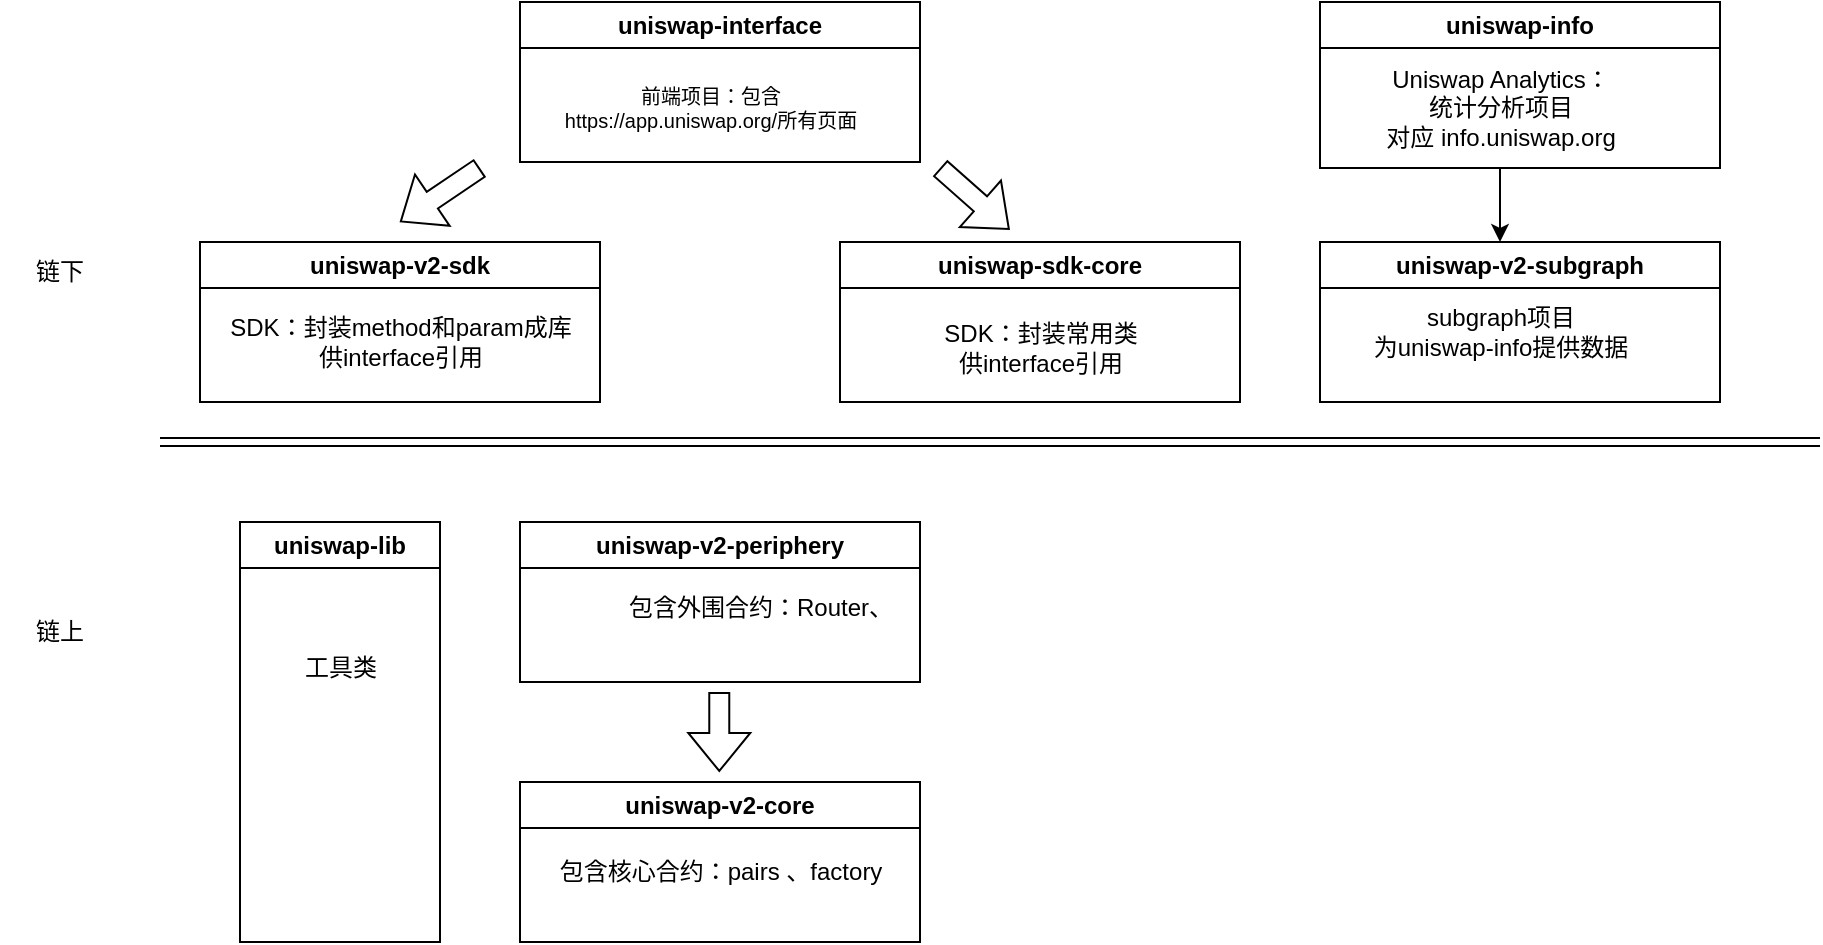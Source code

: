 <mxfile version="21.6.9" type="github">
  <diagram name="第 1 页" id="koWzIlelXBfN0tAOrRkD">
    <mxGraphModel dx="1006" dy="564" grid="1" gridSize="10" guides="1" tooltips="1" connect="1" arrows="1" fold="1" page="1" pageScale="1" pageWidth="1169" pageHeight="827" math="0" shadow="0">
      <root>
        <mxCell id="0" />
        <mxCell id="1" parent="0" />
        <mxCell id="kfU6DUed51PpgYBPSKgS-2" value="uniswap-interface" style="swimlane;whiteSpace=wrap;html=1;" parent="1" vertex="1">
          <mxGeometry x="440" y="200" width="200" height="80" as="geometry" />
        </mxCell>
        <mxCell id="CsVXj2xBOCSqVsRRStVS-1" value="&lt;font style=&quot;font-size: 10px;&quot;&gt;前端项目：包含&lt;br style=&quot;font-size: 10px;&quot;&gt;https://app.uniswap.org/所有页面&lt;/font&gt;" style="text;html=1;align=center;verticalAlign=middle;resizable=0;points=[];autosize=1;strokeColor=none;fillColor=none;fontSize=10;" vertex="1" parent="kfU6DUed51PpgYBPSKgS-2">
          <mxGeometry x="-5" y="33" width="200" height="40" as="geometry" />
        </mxCell>
        <mxCell id="kfU6DUed51PpgYBPSKgS-4" value="uniswap-sdk-core" style="swimlane;whiteSpace=wrap;html=1;" parent="1" vertex="1">
          <mxGeometry x="600" y="320" width="200" height="80" as="geometry">
            <mxRectangle x="600" y="320" width="140" height="30" as="alternateBounds" />
          </mxGeometry>
        </mxCell>
        <mxCell id="kfU6DUed51PpgYBPSKgS-5" value="uniswap-v2-sdk" style="swimlane;whiteSpace=wrap;html=1;" parent="1" vertex="1">
          <mxGeometry x="280" y="320" width="200" height="80" as="geometry" />
        </mxCell>
        <mxCell id="CsVXj2xBOCSqVsRRStVS-12" value="SDK：封装method和param成库&lt;br&gt;供interface引用" style="text;html=1;align=center;verticalAlign=middle;resizable=0;points=[];autosize=1;strokeColor=none;fillColor=none;" vertex="1" parent="kfU6DUed51PpgYBPSKgS-5">
          <mxGeometry x="5" y="30" width="190" height="40" as="geometry" />
        </mxCell>
        <mxCell id="kfU6DUed51PpgYBPSKgS-7" value="uniswap-v2-periphery" style="swimlane;whiteSpace=wrap;html=1;" parent="1" vertex="1">
          <mxGeometry x="440" y="460" width="200" height="80" as="geometry" />
        </mxCell>
        <mxCell id="kfU6DUed51PpgYBPSKgS-8" value="uniswap-v2-core" style="swimlane;whiteSpace=wrap;html=1;" parent="1" vertex="1">
          <mxGeometry x="440" y="590" width="200" height="80" as="geometry" />
        </mxCell>
        <mxCell id="CsVXj2xBOCSqVsRRStVS-5" value="包含核心合约：pairs 、factory" style="text;html=1;align=center;verticalAlign=middle;resizable=0;points=[];autosize=1;strokeColor=none;fillColor=none;" vertex="1" parent="kfU6DUed51PpgYBPSKgS-8">
          <mxGeometry x="10" y="30" width="180" height="30" as="geometry" />
        </mxCell>
        <mxCell id="kfU6DUed51PpgYBPSKgS-9" value="uniswap-lib" style="swimlane;whiteSpace=wrap;html=1;" parent="1" vertex="1">
          <mxGeometry x="300" y="460" width="100" height="210" as="geometry" />
        </mxCell>
        <mxCell id="CsVXj2xBOCSqVsRRStVS-4" value="工具类" style="text;html=1;align=center;verticalAlign=middle;resizable=0;points=[];autosize=1;strokeColor=none;fillColor=none;" vertex="1" parent="kfU6DUed51PpgYBPSKgS-9">
          <mxGeometry x="20" y="58" width="60" height="30" as="geometry" />
        </mxCell>
        <mxCell id="kfU6DUed51PpgYBPSKgS-10" value="uniswap-info" style="swimlane;whiteSpace=wrap;html=1;" parent="1" vertex="1">
          <mxGeometry x="840" y="200" width="200" height="83" as="geometry" />
        </mxCell>
        <mxCell id="CsVXj2xBOCSqVsRRStVS-3" value="Uniswap Analytics：&lt;br&gt;统计分析项目&lt;br&gt;对应 info.uniswap.org" style="text;html=1;align=center;verticalAlign=middle;resizable=0;points=[];autosize=1;strokeColor=none;fillColor=none;" vertex="1" parent="kfU6DUed51PpgYBPSKgS-10">
          <mxGeometry x="20" y="23" width="140" height="60" as="geometry" />
        </mxCell>
        <mxCell id="kfU6DUed51PpgYBPSKgS-11" value="uniswap-v2-subgraph" style="swimlane;whiteSpace=wrap;html=1;" parent="1" vertex="1">
          <mxGeometry x="840" y="320" width="200" height="80" as="geometry" />
        </mxCell>
        <mxCell id="CsVXj2xBOCSqVsRRStVS-6" value="subgraph项目&lt;br&gt;为uniswap-info提供数据" style="text;html=1;align=center;verticalAlign=middle;resizable=0;points=[];autosize=1;strokeColor=none;fillColor=none;" vertex="1" parent="kfU6DUed51PpgYBPSKgS-11">
          <mxGeometry x="15" y="25" width="150" height="40" as="geometry" />
        </mxCell>
        <mxCell id="kfU6DUed51PpgYBPSKgS-13" value="" style="shape=link;html=1;rounded=0;" parent="1" edge="1">
          <mxGeometry width="100" relative="1" as="geometry">
            <mxPoint x="260" y="420" as="sourcePoint" />
            <mxPoint x="1090" y="420" as="targetPoint" />
          </mxGeometry>
        </mxCell>
        <mxCell id="CsVXj2xBOCSqVsRRStVS-7" value="" style="edgeStyle=orthogonalEdgeStyle;rounded=0;orthogonalLoop=1;jettySize=auto;html=1;" edge="1" parent="1" source="CsVXj2xBOCSqVsRRStVS-3">
          <mxGeometry relative="1" as="geometry">
            <mxPoint x="930" y="320" as="targetPoint" />
          </mxGeometry>
        </mxCell>
        <mxCell id="CsVXj2xBOCSqVsRRStVS-8" value="包含外围合约：Router、" style="text;html=1;align=center;verticalAlign=middle;resizable=0;points=[];autosize=1;strokeColor=none;fillColor=none;" vertex="1" parent="1">
          <mxGeometry x="480" y="488" width="160" height="30" as="geometry" />
        </mxCell>
        <mxCell id="CsVXj2xBOCSqVsRRStVS-9" value="链上" style="text;html=1;strokeColor=none;fillColor=none;align=center;verticalAlign=middle;whiteSpace=wrap;rounded=0;" vertex="1" parent="1">
          <mxGeometry x="180" y="500" width="60" height="30" as="geometry" />
        </mxCell>
        <mxCell id="CsVXj2xBOCSqVsRRStVS-10" value="链下" style="text;html=1;strokeColor=none;fillColor=none;align=center;verticalAlign=middle;whiteSpace=wrap;rounded=0;" vertex="1" parent="1">
          <mxGeometry x="180" y="320" width="60" height="30" as="geometry" />
        </mxCell>
        <mxCell id="CsVXj2xBOCSqVsRRStVS-11" value="SDK：封装常用类&lt;br&gt;供interface引用" style="text;html=1;align=center;verticalAlign=middle;resizable=0;points=[];autosize=1;strokeColor=none;fillColor=none;" vertex="1" parent="1">
          <mxGeometry x="640" y="353" width="120" height="40" as="geometry" />
        </mxCell>
        <mxCell id="CsVXj2xBOCSqVsRRStVS-13" value="" style="shape=flexArrow;endArrow=classic;html=1;rounded=0;entryX=0.424;entryY=-0.077;entryDx=0;entryDy=0;entryPerimeter=0;" edge="1" parent="1" target="kfU6DUed51PpgYBPSKgS-4">
          <mxGeometry width="50" height="50" relative="1" as="geometry">
            <mxPoint x="650" y="283" as="sourcePoint" />
            <mxPoint x="700" y="233" as="targetPoint" />
          </mxGeometry>
        </mxCell>
        <mxCell id="CsVXj2xBOCSqVsRRStVS-14" value="" style="shape=flexArrow;endArrow=classic;html=1;rounded=0;" edge="1" parent="1">
          <mxGeometry width="50" height="50" relative="1" as="geometry">
            <mxPoint x="420" y="283" as="sourcePoint" />
            <mxPoint x="380" y="310" as="targetPoint" />
          </mxGeometry>
        </mxCell>
        <mxCell id="CsVXj2xBOCSqVsRRStVS-15" value="" style="shape=flexArrow;endArrow=classic;html=1;rounded=0;" edge="1" parent="1">
          <mxGeometry width="50" height="50" relative="1" as="geometry">
            <mxPoint x="539.64" y="545" as="sourcePoint" />
            <mxPoint x="539.64" y="585" as="targetPoint" />
          </mxGeometry>
        </mxCell>
      </root>
    </mxGraphModel>
  </diagram>
</mxfile>
